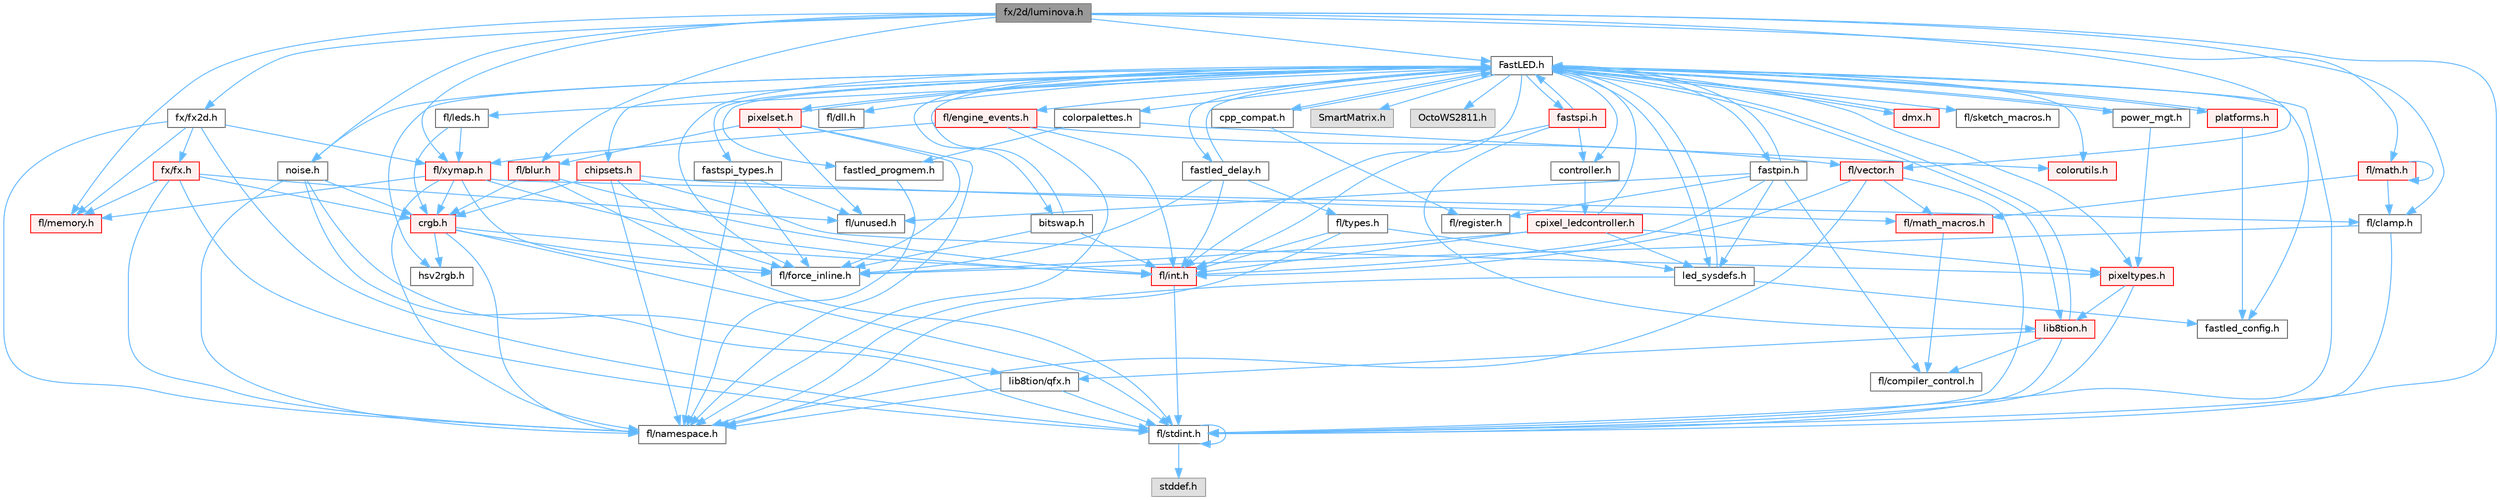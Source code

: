 digraph "fx/2d/luminova.h"
{
 // INTERACTIVE_SVG=YES
 // LATEX_PDF_SIZE
  bgcolor="transparent";
  edge [fontname=Helvetica,fontsize=10,labelfontname=Helvetica,labelfontsize=10];
  node [fontname=Helvetica,fontsize=10,shape=box,height=0.2,width=0.4];
  Node1 [id="Node000001",label="fx/2d/luminova.h",height=0.2,width=0.4,color="gray40", fillcolor="grey60", style="filled", fontcolor="black",tooltip=" "];
  Node1 -> Node2 [id="edge1_Node000001_Node000002",color="steelblue1",style="solid",tooltip=" "];
  Node2 [id="Node000002",label="fl/stdint.h",height=0.2,width=0.4,color="grey40", fillcolor="white", style="filled",URL="$df/dd8/stdint_8h.html",tooltip=" "];
  Node2 -> Node3 [id="edge2_Node000002_Node000003",color="steelblue1",style="solid",tooltip=" "];
  Node3 [id="Node000003",label="stddef.h",height=0.2,width=0.4,color="grey60", fillcolor="#E0E0E0", style="filled",tooltip=" "];
  Node2 -> Node2 [id="edge3_Node000002_Node000002",color="steelblue1",style="solid",tooltip=" "];
  Node1 -> Node4 [id="edge4_Node000001_Node000004",color="steelblue1",style="solid",tooltip=" "];
  Node4 [id="Node000004",label="FastLED.h",height=0.2,width=0.4,color="grey40", fillcolor="white", style="filled",URL="$db/d97/_fast_l_e_d_8h.html",tooltip="central include file for FastLED, defines the CFastLED class/object"];
  Node4 -> Node2 [id="edge5_Node000004_Node000002",color="steelblue1",style="solid",tooltip=" "];
  Node4 -> Node5 [id="edge6_Node000004_Node000005",color="steelblue1",style="solid",tooltip=" "];
  Node5 [id="Node000005",label="fl/dll.h",height=0.2,width=0.4,color="grey40", fillcolor="white", style="filled",URL="$d3/d4b/dll_8h.html",tooltip="FastLED dynamic library interface - lightweight header for external callers."];
  Node4 -> Node6 [id="edge7_Node000004_Node000006",color="steelblue1",style="solid",tooltip=" "];
  Node6 [id="Node000006",label="SmartMatrix.h",height=0.2,width=0.4,color="grey60", fillcolor="#E0E0E0", style="filled",tooltip=" "];
  Node4 -> Node7 [id="edge8_Node000004_Node000007",color="steelblue1",style="solid",tooltip=" "];
  Node7 [id="Node000007",label="OctoWS2811.h",height=0.2,width=0.4,color="grey60", fillcolor="#E0E0E0", style="filled",tooltip=" "];
  Node4 -> Node8 [id="edge9_Node000004_Node000008",color="steelblue1",style="solid",tooltip=" "];
  Node8 [id="Node000008",label="fl/force_inline.h",height=0.2,width=0.4,color="grey40", fillcolor="white", style="filled",URL="$d4/d64/force__inline_8h.html",tooltip=" "];
  Node4 -> Node9 [id="edge10_Node000004_Node000009",color="steelblue1",style="solid",tooltip=" "];
  Node9 [id="Node000009",label="cpp_compat.h",height=0.2,width=0.4,color="grey40", fillcolor="white", style="filled",URL="$d9/d13/cpp__compat_8h.html",tooltip="Compatibility functions based on C++ version."];
  Node9 -> Node4 [id="edge11_Node000009_Node000004",color="steelblue1",style="solid",tooltip=" "];
  Node9 -> Node10 [id="edge12_Node000009_Node000010",color="steelblue1",style="solid",tooltip=" "];
  Node10 [id="Node000010",label="fl/register.h",height=0.2,width=0.4,color="grey40", fillcolor="white", style="filled",URL="$df/d80/register_8h.html",tooltip=" "];
  Node4 -> Node11 [id="edge13_Node000004_Node000011",color="steelblue1",style="solid",tooltip=" "];
  Node11 [id="Node000011",label="fastled_config.h",height=0.2,width=0.4,color="grey40", fillcolor="white", style="filled",URL="$d5/d11/fastled__config_8h.html",tooltip="Contains definitions that can be used to configure FastLED at compile time."];
  Node4 -> Node12 [id="edge14_Node000004_Node000012",color="steelblue1",style="solid",tooltip=" "];
  Node12 [id="Node000012",label="led_sysdefs.h",height=0.2,width=0.4,color="grey40", fillcolor="white", style="filled",URL="$d9/d3e/led__sysdefs_8h.html",tooltip="Determines which platform system definitions to include."];
  Node12 -> Node4 [id="edge15_Node000012_Node000004",color="steelblue1",style="solid",tooltip=" "];
  Node12 -> Node11 [id="edge16_Node000012_Node000011",color="steelblue1",style="solid",tooltip=" "];
  Node12 -> Node13 [id="edge17_Node000012_Node000013",color="steelblue1",style="solid",tooltip=" "];
  Node13 [id="Node000013",label="fl/namespace.h",height=0.2,width=0.4,color="grey40", fillcolor="white", style="filled",URL="$df/d2a/namespace_8h.html",tooltip="Implements the FastLED namespace macros."];
  Node4 -> Node14 [id="edge18_Node000004_Node000014",color="steelblue1",style="solid",tooltip=" "];
  Node14 [id="Node000014",label="fastled_delay.h",height=0.2,width=0.4,color="grey40", fillcolor="white", style="filled",URL="$d0/da8/fastled__delay_8h.html",tooltip="Utility functions and classes for managing delay cycles."];
  Node14 -> Node4 [id="edge19_Node000014_Node000004",color="steelblue1",style="solid",tooltip=" "];
  Node14 -> Node15 [id="edge20_Node000014_Node000015",color="steelblue1",style="solid",tooltip=" "];
  Node15 [id="Node000015",label="fl/types.h",height=0.2,width=0.4,color="grey40", fillcolor="white", style="filled",URL="$d7/da1/fl_2types_8h.html",tooltip=" "];
  Node15 -> Node13 [id="edge21_Node000015_Node000013",color="steelblue1",style="solid",tooltip=" "];
  Node15 -> Node16 [id="edge22_Node000015_Node000016",color="steelblue1",style="solid",tooltip=" "];
  Node16 [id="Node000016",label="fl/int.h",height=0.2,width=0.4,color="red", fillcolor="#FFF0F0", style="filled",URL="$d3/d7e/int_8h.html",tooltip=" "];
  Node16 -> Node2 [id="edge23_Node000016_Node000002",color="steelblue1",style="solid",tooltip=" "];
  Node15 -> Node12 [id="edge24_Node000015_Node000012",color="steelblue1",style="solid",tooltip=" "];
  Node14 -> Node8 [id="edge25_Node000014_Node000008",color="steelblue1",style="solid",tooltip=" "];
  Node14 -> Node16 [id="edge26_Node000014_Node000016",color="steelblue1",style="solid",tooltip=" "];
  Node4 -> Node18 [id="edge27_Node000004_Node000018",color="steelblue1",style="solid",tooltip=" "];
  Node18 [id="Node000018",label="bitswap.h",height=0.2,width=0.4,color="grey40", fillcolor="white", style="filled",URL="$de/ded/bitswap_8h.html",tooltip="Functions for doing a rotation of bits/bytes used by parallel output."];
  Node18 -> Node4 [id="edge28_Node000018_Node000004",color="steelblue1",style="solid",tooltip=" "];
  Node18 -> Node8 [id="edge29_Node000018_Node000008",color="steelblue1",style="solid",tooltip=" "];
  Node18 -> Node16 [id="edge30_Node000018_Node000016",color="steelblue1",style="solid",tooltip=" "];
  Node4 -> Node19 [id="edge31_Node000004_Node000019",color="steelblue1",style="solid",tooltip=" "];
  Node19 [id="Node000019",label="controller.h",height=0.2,width=0.4,color="grey40", fillcolor="white", style="filled",URL="$d2/dd9/controller_8h.html",tooltip="deprecated: base definitions used by led controllers for writing out led data"];
  Node19 -> Node20 [id="edge32_Node000019_Node000020",color="steelblue1",style="solid",tooltip=" "];
  Node20 [id="Node000020",label="cpixel_ledcontroller.h",height=0.2,width=0.4,color="red", fillcolor="#FFF0F0", style="filled",URL="$d9/d57/cpixel__ledcontroller_8h.html",tooltip="defines the templated version of the CLEDController class"];
  Node20 -> Node4 [id="edge33_Node000020_Node000004",color="steelblue1",style="solid",tooltip=" "];
  Node20 -> Node12 [id="edge34_Node000020_Node000012",color="steelblue1",style="solid",tooltip=" "];
  Node20 -> Node21 [id="edge35_Node000020_Node000021",color="steelblue1",style="solid",tooltip=" "];
  Node21 [id="Node000021",label="pixeltypes.h",height=0.2,width=0.4,color="red", fillcolor="#FFF0F0", style="filled",URL="$d2/dba/pixeltypes_8h.html",tooltip="Includes defintions for RGB and HSV pixels."];
  Node21 -> Node2 [id="edge36_Node000021_Node000002",color="steelblue1",style="solid",tooltip=" "];
  Node21 -> Node22 [id="edge37_Node000021_Node000022",color="steelblue1",style="solid",tooltip=" "];
  Node22 [id="Node000022",label="lib8tion.h",height=0.2,width=0.4,color="red", fillcolor="#FFF0F0", style="filled",URL="$df/da5/lib8tion_8h.html",tooltip="Fast, efficient 8-bit math functions specifically designed for high-performance LED programming."];
  Node22 -> Node4 [id="edge38_Node000022_Node000004",color="steelblue1",style="solid",tooltip=" "];
  Node22 -> Node25 [id="edge39_Node000022_Node000025",color="steelblue1",style="solid",tooltip=" "];
  Node25 [id="Node000025",label="fl/compiler_control.h",height=0.2,width=0.4,color="grey40", fillcolor="white", style="filled",URL="$d4/d54/compiler__control_8h.html",tooltip=" "];
  Node22 -> Node2 [id="edge40_Node000022_Node000002",color="steelblue1",style="solid",tooltip=" "];
  Node22 -> Node27 [id="edge41_Node000022_Node000027",color="steelblue1",style="solid",tooltip=" "];
  Node27 [id="Node000027",label="lib8tion/qfx.h",height=0.2,width=0.4,color="grey40", fillcolor="white", style="filled",URL="$d2/d19/qfx_8h.html",tooltip=" "];
  Node27 -> Node2 [id="edge42_Node000027_Node000002",color="steelblue1",style="solid",tooltip=" "];
  Node27 -> Node13 [id="edge43_Node000027_Node000013",color="steelblue1",style="solid",tooltip=" "];
  Node20 -> Node8 [id="edge44_Node000020_Node000008",color="steelblue1",style="solid",tooltip=" "];
  Node20 -> Node16 [id="edge45_Node000020_Node000016",color="steelblue1",style="solid",tooltip=" "];
  Node4 -> Node117 [id="edge46_Node000004_Node000117",color="steelblue1",style="solid",tooltip=" "];
  Node117 [id="Node000117",label="fastpin.h",height=0.2,width=0.4,color="grey40", fillcolor="white", style="filled",URL="$db/d65/fastpin_8h.html",tooltip="Class base definitions for defining fast pin access."];
  Node117 -> Node4 [id="edge47_Node000117_Node000004",color="steelblue1",style="solid",tooltip=" "];
  Node117 -> Node25 [id="edge48_Node000117_Node000025",color="steelblue1",style="solid",tooltip=" "];
  Node117 -> Node12 [id="edge49_Node000117_Node000012",color="steelblue1",style="solid",tooltip=" "];
  Node117 -> Node54 [id="edge50_Node000117_Node000054",color="steelblue1",style="solid",tooltip=" "];
  Node54 [id="Node000054",label="fl/unused.h",height=0.2,width=0.4,color="grey40", fillcolor="white", style="filled",URL="$d8/d4b/unused_8h.html",tooltip=" "];
  Node117 -> Node16 [id="edge51_Node000117_Node000016",color="steelblue1",style="solid",tooltip=" "];
  Node117 -> Node10 [id="edge52_Node000117_Node000010",color="steelblue1",style="solid",tooltip=" "];
  Node4 -> Node118 [id="edge53_Node000004_Node000118",color="steelblue1",style="solid",tooltip=" "];
  Node118 [id="Node000118",label="fastspi_types.h",height=0.2,width=0.4,color="grey40", fillcolor="white", style="filled",URL="$d2/ddb/fastspi__types_8h.html",tooltip="Data types and constants used by SPI interfaces."];
  Node118 -> Node8 [id="edge54_Node000118_Node000008",color="steelblue1",style="solid",tooltip=" "];
  Node118 -> Node13 [id="edge55_Node000118_Node000013",color="steelblue1",style="solid",tooltip=" "];
  Node118 -> Node54 [id="edge56_Node000118_Node000054",color="steelblue1",style="solid",tooltip=" "];
  Node4 -> Node119 [id="edge57_Node000004_Node000119",color="steelblue1",style="solid",tooltip=" "];
  Node119 [id="Node000119",label="dmx.h",height=0.2,width=0.4,color="red", fillcolor="#FFF0F0", style="filled",URL="$d3/de1/dmx_8h.html",tooltip="Defines the DMX512-based LED controllers."];
  Node119 -> Node4 [id="edge58_Node000119_Node000004",color="steelblue1",style="solid",tooltip=" "];
  Node4 -> Node122 [id="edge59_Node000004_Node000122",color="steelblue1",style="solid",tooltip=" "];
  Node122 [id="Node000122",label="platforms.h",height=0.2,width=0.4,color="red", fillcolor="#FFF0F0", style="filled",URL="$da/dc9/platforms_8h.html",tooltip="Determines which platforms headers to include."];
  Node122 -> Node4 [id="edge60_Node000122_Node000004",color="steelblue1",style="solid",tooltip=" "];
  Node122 -> Node11 [id="edge61_Node000122_Node000011",color="steelblue1",style="solid",tooltip=" "];
  Node4 -> Node31 [id="edge62_Node000004_Node000031",color="steelblue1",style="solid",tooltip=" "];
  Node31 [id="Node000031",label="fastled_progmem.h",height=0.2,width=0.4,color="grey40", fillcolor="white", style="filled",URL="$df/dab/fastled__progmem_8h.html",tooltip="Wrapper definitions to allow seamless use of PROGMEM in environments that have it."];
  Node31 -> Node13 [id="edge63_Node000031_Node000013",color="steelblue1",style="solid",tooltip=" "];
  Node4 -> Node22 [id="edge64_Node000004_Node000022",color="steelblue1",style="solid",tooltip=" "];
  Node4 -> Node21 [id="edge65_Node000004_Node000021",color="steelblue1",style="solid",tooltip=" "];
  Node4 -> Node78 [id="edge66_Node000004_Node000078",color="steelblue1",style="solid",tooltip=" "];
  Node78 [id="Node000078",label="hsv2rgb.h",height=0.2,width=0.4,color="grey40", fillcolor="white", style="filled",URL="$de/d9a/hsv2rgb_8h.html",tooltip="Functions to convert from the HSV colorspace to the RGB colorspace."];
  Node4 -> Node124 [id="edge67_Node000004_Node000124",color="steelblue1",style="solid",tooltip=" "];
  Node124 [id="Node000124",label="colorutils.h",height=0.2,width=0.4,color="red", fillcolor="#FFF0F0", style="filled",URL="$d1/dfb/colorutils_8h.html",tooltip=" "];
  Node4 -> Node129 [id="edge68_Node000004_Node000129",color="steelblue1",style="solid",tooltip=" "];
  Node129 [id="Node000129",label="pixelset.h",height=0.2,width=0.4,color="red", fillcolor="#FFF0F0", style="filled",URL="$d4/d46/pixelset_8h.html",tooltip="Declares classes for managing logical groups of LEDs."];
  Node129 -> Node8 [id="edge69_Node000129_Node000008",color="steelblue1",style="solid",tooltip=" "];
  Node129 -> Node13 [id="edge70_Node000129_Node000013",color="steelblue1",style="solid",tooltip=" "];
  Node129 -> Node54 [id="edge71_Node000129_Node000054",color="steelblue1",style="solid",tooltip=" "];
  Node129 -> Node126 [id="edge72_Node000129_Node000126",color="steelblue1",style="solid",tooltip=" "];
  Node126 [id="Node000126",label="fl/blur.h",height=0.2,width=0.4,color="red", fillcolor="#FFF0F0", style="filled",URL="$d4/df5/blur_8h.html",tooltip=" "];
  Node126 -> Node2 [id="edge73_Node000126_Node000002",color="steelblue1",style="solid",tooltip=" "];
  Node126 -> Node16 [id="edge74_Node000126_Node000016",color="steelblue1",style="solid",tooltip=" "];
  Node126 -> Node74 [id="edge75_Node000126_Node000074",color="steelblue1",style="solid",tooltip=" "];
  Node74 [id="Node000074",label="crgb.h",height=0.2,width=0.4,color="red", fillcolor="#FFF0F0", style="filled",URL="$db/dd1/crgb_8h.html",tooltip="Defines the red, green, and blue (RGB) pixel struct."];
  Node74 -> Node2 [id="edge76_Node000074_Node000002",color="steelblue1",style="solid",tooltip=" "];
  Node74 -> Node16 [id="edge77_Node000074_Node000016",color="steelblue1",style="solid",tooltip=" "];
  Node74 -> Node13 [id="edge78_Node000074_Node000013",color="steelblue1",style="solid",tooltip=" "];
  Node74 -> Node8 [id="edge79_Node000074_Node000008",color="steelblue1",style="solid",tooltip=" "];
  Node74 -> Node78 [id="edge80_Node000074_Node000078",color="steelblue1",style="solid",tooltip=" "];
  Node129 -> Node4 [id="edge81_Node000129_Node000004",color="steelblue1",style="solid",tooltip=" "];
  Node4 -> Node130 [id="edge82_Node000004_Node000130",color="steelblue1",style="solid",tooltip=" "];
  Node130 [id="Node000130",label="colorpalettes.h",height=0.2,width=0.4,color="grey40", fillcolor="white", style="filled",URL="$dc/dcc/colorpalettes_8h.html",tooltip="Declarations for the predefined color palettes supplied by FastLED."];
  Node130 -> Node124 [id="edge83_Node000130_Node000124",color="steelblue1",style="solid",tooltip=" "];
  Node130 -> Node31 [id="edge84_Node000130_Node000031",color="steelblue1",style="solid",tooltip=" "];
  Node4 -> Node131 [id="edge85_Node000004_Node000131",color="steelblue1",style="solid",tooltip=" "];
  Node131 [id="Node000131",label="noise.h",height=0.2,width=0.4,color="grey40", fillcolor="white", style="filled",URL="$d1/d31/noise_8h.html",tooltip="Functions to generate and fill arrays with noise."];
  Node131 -> Node2 [id="edge86_Node000131_Node000002",color="steelblue1",style="solid",tooltip=" "];
  Node131 -> Node74 [id="edge87_Node000131_Node000074",color="steelblue1",style="solid",tooltip=" "];
  Node131 -> Node13 [id="edge88_Node000131_Node000013",color="steelblue1",style="solid",tooltip=" "];
  Node131 -> Node27 [id="edge89_Node000131_Node000027",color="steelblue1",style="solid",tooltip=" "];
  Node4 -> Node132 [id="edge90_Node000004_Node000132",color="steelblue1",style="solid",tooltip=" "];
  Node132 [id="Node000132",label="power_mgt.h",height=0.2,width=0.4,color="grey40", fillcolor="white", style="filled",URL="$dc/d5b/power__mgt_8h.html",tooltip="Functions to limit the power used by FastLED."];
  Node132 -> Node4 [id="edge91_Node000132_Node000004",color="steelblue1",style="solid",tooltip=" "];
  Node132 -> Node21 [id="edge92_Node000132_Node000021",color="steelblue1",style="solid",tooltip=" "];
  Node4 -> Node133 [id="edge93_Node000004_Node000133",color="steelblue1",style="solid",tooltip=" "];
  Node133 [id="Node000133",label="fastspi.h",height=0.2,width=0.4,color="red", fillcolor="#FFF0F0", style="filled",URL="$d6/ddc/fastspi_8h.html",tooltip="Serial peripheral interface (SPI) definitions per platform."];
  Node133 -> Node4 [id="edge94_Node000133_Node000004",color="steelblue1",style="solid",tooltip=" "];
  Node133 -> Node19 [id="edge95_Node000133_Node000019",color="steelblue1",style="solid",tooltip=" "];
  Node133 -> Node22 [id="edge96_Node000133_Node000022",color="steelblue1",style="solid",tooltip=" "];
  Node133 -> Node16 [id="edge97_Node000133_Node000016",color="steelblue1",style="solid",tooltip=" "];
  Node4 -> Node135 [id="edge98_Node000004_Node000135",color="steelblue1",style="solid",tooltip=" "];
  Node135 [id="Node000135",label="chipsets.h",height=0.2,width=0.4,color="red", fillcolor="#FFF0F0", style="filled",URL="$db/d66/chipsets_8h.html",tooltip="Contains the bulk of the definitions for the various LED chipsets supported."];
  Node135 -> Node21 [id="edge99_Node000135_Node000021",color="steelblue1",style="solid",tooltip=" "];
  Node135 -> Node8 [id="edge100_Node000135_Node000008",color="steelblue1",style="solid",tooltip=" "];
  Node135 -> Node74 [id="edge101_Node000135_Node000074",color="steelblue1",style="solid",tooltip=" "];
  Node135 -> Node13 [id="edge102_Node000135_Node000013",color="steelblue1",style="solid",tooltip=" "];
  Node135 -> Node38 [id="edge103_Node000135_Node000038",color="steelblue1",style="solid",tooltip=" "];
  Node38 [id="Node000038",label="fl/math_macros.h",height=0.2,width=0.4,color="red", fillcolor="#FFF0F0", style="filled",URL="$d8/db8/math__macros_8h.html",tooltip=" "];
  Node38 -> Node25 [id="edge104_Node000038_Node000025",color="steelblue1",style="solid",tooltip=" "];
  Node4 -> Node93 [id="edge105_Node000004_Node000093",color="steelblue1",style="solid",tooltip=" "];
  Node93 [id="Node000093",label="fl/engine_events.h",height=0.2,width=0.4,color="red", fillcolor="#FFF0F0", style="filled",URL="$db/dc0/engine__events_8h.html",tooltip=" "];
  Node93 -> Node13 [id="edge106_Node000093_Node000013",color="steelblue1",style="solid",tooltip=" "];
  Node93 -> Node67 [id="edge107_Node000093_Node000067",color="steelblue1",style="solid",tooltip=" "];
  Node67 [id="Node000067",label="fl/vector.h",height=0.2,width=0.4,color="red", fillcolor="#FFF0F0", style="filled",URL="$d6/d68/vector_8h.html",tooltip=" "];
  Node67 -> Node2 [id="edge108_Node000067_Node000002",color="steelblue1",style="solid",tooltip=" "];
  Node67 -> Node16 [id="edge109_Node000067_Node000016",color="steelblue1",style="solid",tooltip=" "];
  Node67 -> Node38 [id="edge110_Node000067_Node000038",color="steelblue1",style="solid",tooltip=" "];
  Node67 -> Node13 [id="edge111_Node000067_Node000013",color="steelblue1",style="solid",tooltip=" "];
  Node93 -> Node114 [id="edge112_Node000093_Node000114",color="steelblue1",style="solid",tooltip=" "];
  Node114 [id="Node000114",label="fl/xymap.h",height=0.2,width=0.4,color="red", fillcolor="#FFF0F0", style="filled",URL="$da/d61/xymap_8h.html",tooltip=" "];
  Node114 -> Node16 [id="edge113_Node000114_Node000016",color="steelblue1",style="solid",tooltip=" "];
  Node114 -> Node13 [id="edge114_Node000114_Node000013",color="steelblue1",style="solid",tooltip=" "];
  Node114 -> Node8 [id="edge115_Node000114_Node000008",color="steelblue1",style="solid",tooltip=" "];
  Node114 -> Node74 [id="edge116_Node000114_Node000074",color="steelblue1",style="solid",tooltip=" "];
  Node114 -> Node36 [id="edge117_Node000114_Node000036",color="steelblue1",style="solid",tooltip=" "];
  Node36 [id="Node000036",label="fl/clamp.h",height=0.2,width=0.4,color="grey40", fillcolor="white", style="filled",URL="$d6/dd3/clamp_8h.html",tooltip=" "];
  Node36 -> Node2 [id="edge118_Node000036_Node000002",color="steelblue1",style="solid",tooltip=" "];
  Node36 -> Node8 [id="edge119_Node000036_Node000008",color="steelblue1",style="solid",tooltip=" "];
  Node114 -> Node41 [id="edge120_Node000114_Node000041",color="steelblue1",style="solid",tooltip=" "];
  Node41 [id="Node000041",label="fl/memory.h",height=0.2,width=0.4,color="red", fillcolor="#FFF0F0", style="filled",URL="$dc/d18/memory_8h.html",tooltip=" "];
  Node93 -> Node16 [id="edge121_Node000093_Node000016",color="steelblue1",style="solid",tooltip=" "];
  Node4 -> Node137 [id="edge122_Node000004_Node000137",color="steelblue1",style="solid",tooltip=" "];
  Node137 [id="Node000137",label="fl/leds.h",height=0.2,width=0.4,color="grey40", fillcolor="white", style="filled",URL="$da/d78/leds_8h.html",tooltip=" "];
  Node137 -> Node74 [id="edge123_Node000137_Node000074",color="steelblue1",style="solid",tooltip=" "];
  Node137 -> Node114 [id="edge124_Node000137_Node000114",color="steelblue1",style="solid",tooltip=" "];
  Node4 -> Node16 [id="edge125_Node000004_Node000016",color="steelblue1",style="solid",tooltip=" "];
  Node4 -> Node110 [id="edge126_Node000004_Node000110",color="steelblue1",style="solid",tooltip=" "];
  Node110 [id="Node000110",label="fl/sketch_macros.h",height=0.2,width=0.4,color="grey40", fillcolor="white", style="filled",URL="$d1/dbc/sketch__macros_8h.html",tooltip=" "];
  Node1 -> Node126 [id="edge127_Node000001_Node000126",color="steelblue1",style="solid",tooltip=" "];
  Node1 -> Node36 [id="edge128_Node000001_Node000036",color="steelblue1",style="solid",tooltip=" "];
  Node1 -> Node35 [id="edge129_Node000001_Node000035",color="steelblue1",style="solid",tooltip=" "];
  Node35 [id="Node000035",label="fl/math.h",height=0.2,width=0.4,color="red", fillcolor="#FFF0F0", style="filled",URL="$df/db1/math_8h.html",tooltip=" "];
  Node35 -> Node35 [id="edge130_Node000035_Node000035",color="steelblue1",style="solid",tooltip=" "];
  Node35 -> Node36 [id="edge131_Node000035_Node000036",color="steelblue1",style="solid",tooltip=" "];
  Node35 -> Node38 [id="edge132_Node000035_Node000038",color="steelblue1",style="solid",tooltip=" "];
  Node1 -> Node41 [id="edge133_Node000001_Node000041",color="steelblue1",style="solid",tooltip=" "];
  Node1 -> Node67 [id="edge134_Node000001_Node000067",color="steelblue1",style="solid",tooltip=" "];
  Node1 -> Node114 [id="edge135_Node000001_Node000114",color="steelblue1",style="solid",tooltip=" "];
  Node1 -> Node138 [id="edge136_Node000001_Node000138",color="steelblue1",style="solid",tooltip=" "];
  Node138 [id="Node000138",label="fx/fx2d.h",height=0.2,width=0.4,color="grey40", fillcolor="white", style="filled",URL="$d9/d43/fx2d_8h.html",tooltip=" "];
  Node138 -> Node2 [id="edge137_Node000138_Node000002",color="steelblue1",style="solid",tooltip=" "];
  Node138 -> Node13 [id="edge138_Node000138_Node000013",color="steelblue1",style="solid",tooltip=" "];
  Node138 -> Node41 [id="edge139_Node000138_Node000041",color="steelblue1",style="solid",tooltip=" "];
  Node138 -> Node114 [id="edge140_Node000138_Node000114",color="steelblue1",style="solid",tooltip=" "];
  Node138 -> Node139 [id="edge141_Node000138_Node000139",color="steelblue1",style="solid",tooltip=" "];
  Node139 [id="Node000139",label="fx/fx.h",height=0.2,width=0.4,color="red", fillcolor="#FFF0F0", style="filled",URL="$d2/d0c/fx_8h.html",tooltip=" "];
  Node139 -> Node2 [id="edge142_Node000139_Node000002",color="steelblue1",style="solid",tooltip=" "];
  Node139 -> Node74 [id="edge143_Node000139_Node000074",color="steelblue1",style="solid",tooltip=" "];
  Node139 -> Node13 [id="edge144_Node000139_Node000013",color="steelblue1",style="solid",tooltip=" "];
  Node139 -> Node41 [id="edge145_Node000139_Node000041",color="steelblue1",style="solid",tooltip=" "];
  Node139 -> Node54 [id="edge146_Node000139_Node000054",color="steelblue1",style="solid",tooltip=" "];
  Node1 -> Node131 [id="edge147_Node000001_Node000131",color="steelblue1",style="solid",tooltip=" "];
}

